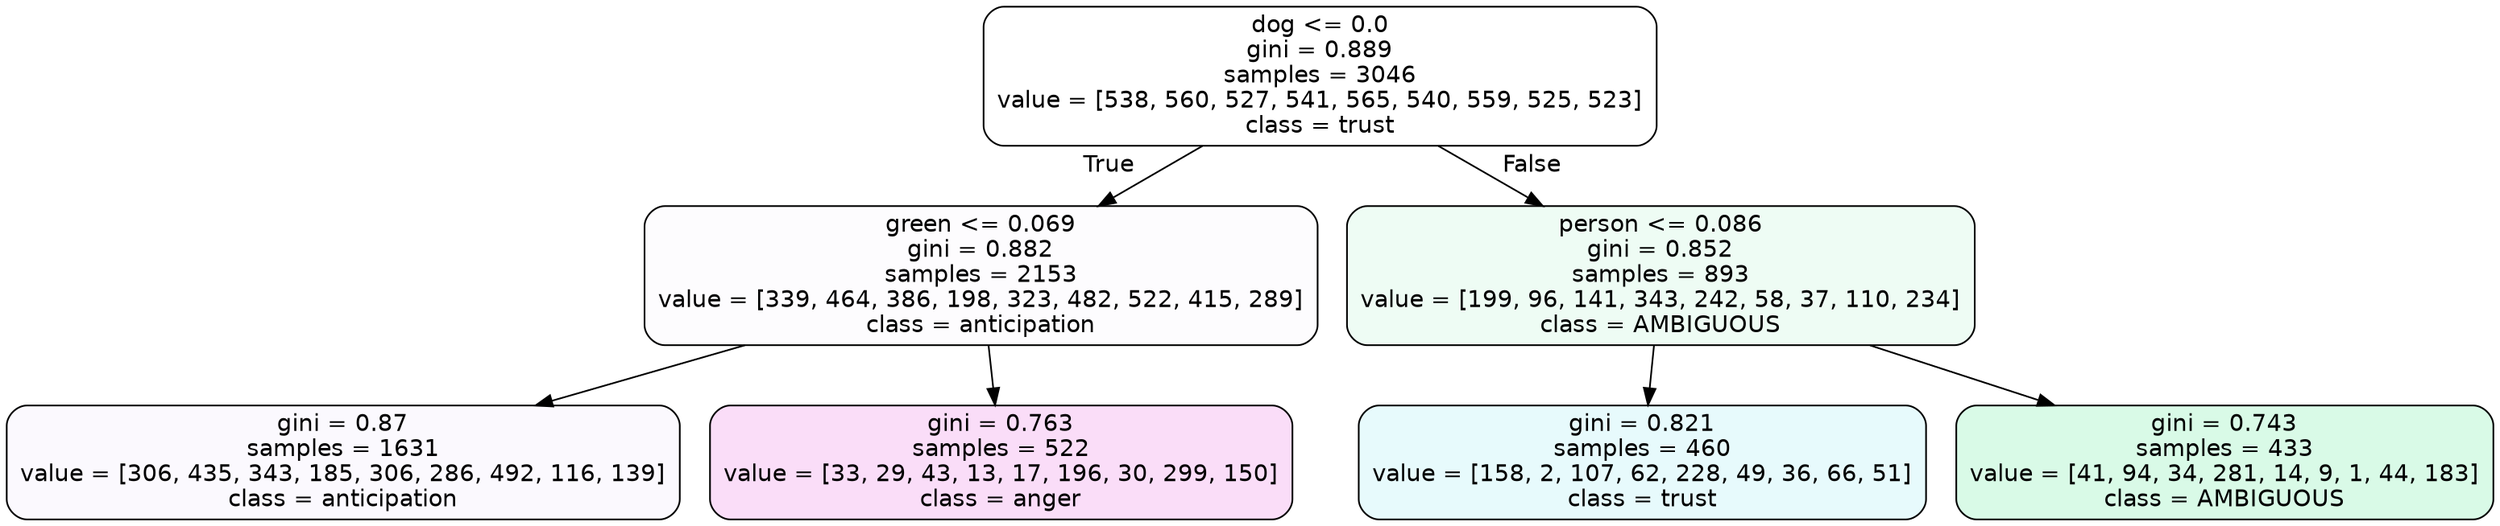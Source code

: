 digraph Tree {
node [shape=box, style="filled, rounded", color="black", fontname=helvetica] ;
edge [fontname=helvetica] ;
0 [label="dog <= 0.0\ngini = 0.889\nsamples = 3046\nvalue = [538, 560, 527, 541, 565, 540, 559, 525, 523]\nclass = trust", fillcolor="#39d7e500"] ;
1 [label="green <= 0.069\ngini = 0.882\nsamples = 2153\nvalue = [339, 464, 386, 198, 323, 482, 522, 415, 289]\nclass = anticipation", fillcolor="#8139e503"] ;
0 -> 1 [labeldistance=2.5, labelangle=45, headlabel="True"] ;
2 [label="gini = 0.87\nsamples = 1631\nvalue = [306, 435, 343, 185, 306, 286, 492, 116, 139]\nclass = anticipation", fillcolor="#8139e507"] ;
1 -> 2 ;
3 [label="gini = 0.763\nsamples = 522\nvalue = [33, 29, 43, 13, 17, 196, 30, 299, 150]\nclass = anger", fillcolor="#e539d72b"] ;
1 -> 3 ;
4 [label="person <= 0.086\ngini = 0.852\nsamples = 893\nvalue = [199, 96, 141, 343, 242, 58, 37, 110, 234]\nclass = AMBIGUOUS", fillcolor="#39e58115"] ;
0 -> 4 [labeldistance=2.5, labelangle=-45, headlabel="False"] ;
5 [label="gini = 0.821\nsamples = 460\nvalue = [158, 2, 107, 62, 228, 49, 36, 66, 51]\nclass = trust", fillcolor="#39d7e51e"] ;
4 -> 5 ;
6 [label="gini = 0.743\nsamples = 433\nvalue = [41, 94, 34, 281, 14, 9, 1, 44, 183]\nclass = AMBIGUOUS", fillcolor="#39e58130"] ;
4 -> 6 ;
}
